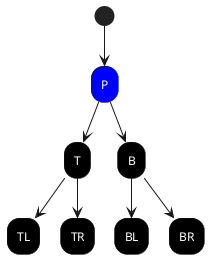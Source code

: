 @startuml

skinparam activity{
FontName Impact
FontColor white
backgroundcolor black
}

(*) --> P#BLUE
P --> T
P --> B
T --> TL
T --> TR
B --> BL
B --> BR

@enduml